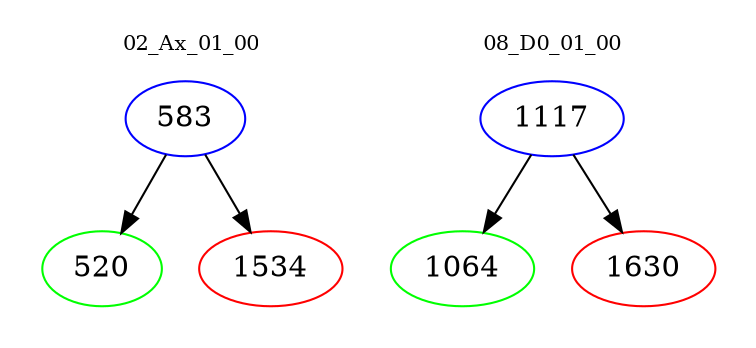 digraph{
subgraph cluster_0 {
color = white
label = "02_Ax_01_00";
fontsize=10;
T0_583 [label="583", color="blue"]
T0_583 -> T0_520 [color="black"]
T0_520 [label="520", color="green"]
T0_583 -> T0_1534 [color="black"]
T0_1534 [label="1534", color="red"]
}
subgraph cluster_1 {
color = white
label = "08_D0_01_00";
fontsize=10;
T1_1117 [label="1117", color="blue"]
T1_1117 -> T1_1064 [color="black"]
T1_1064 [label="1064", color="green"]
T1_1117 -> T1_1630 [color="black"]
T1_1630 [label="1630", color="red"]
}
}
